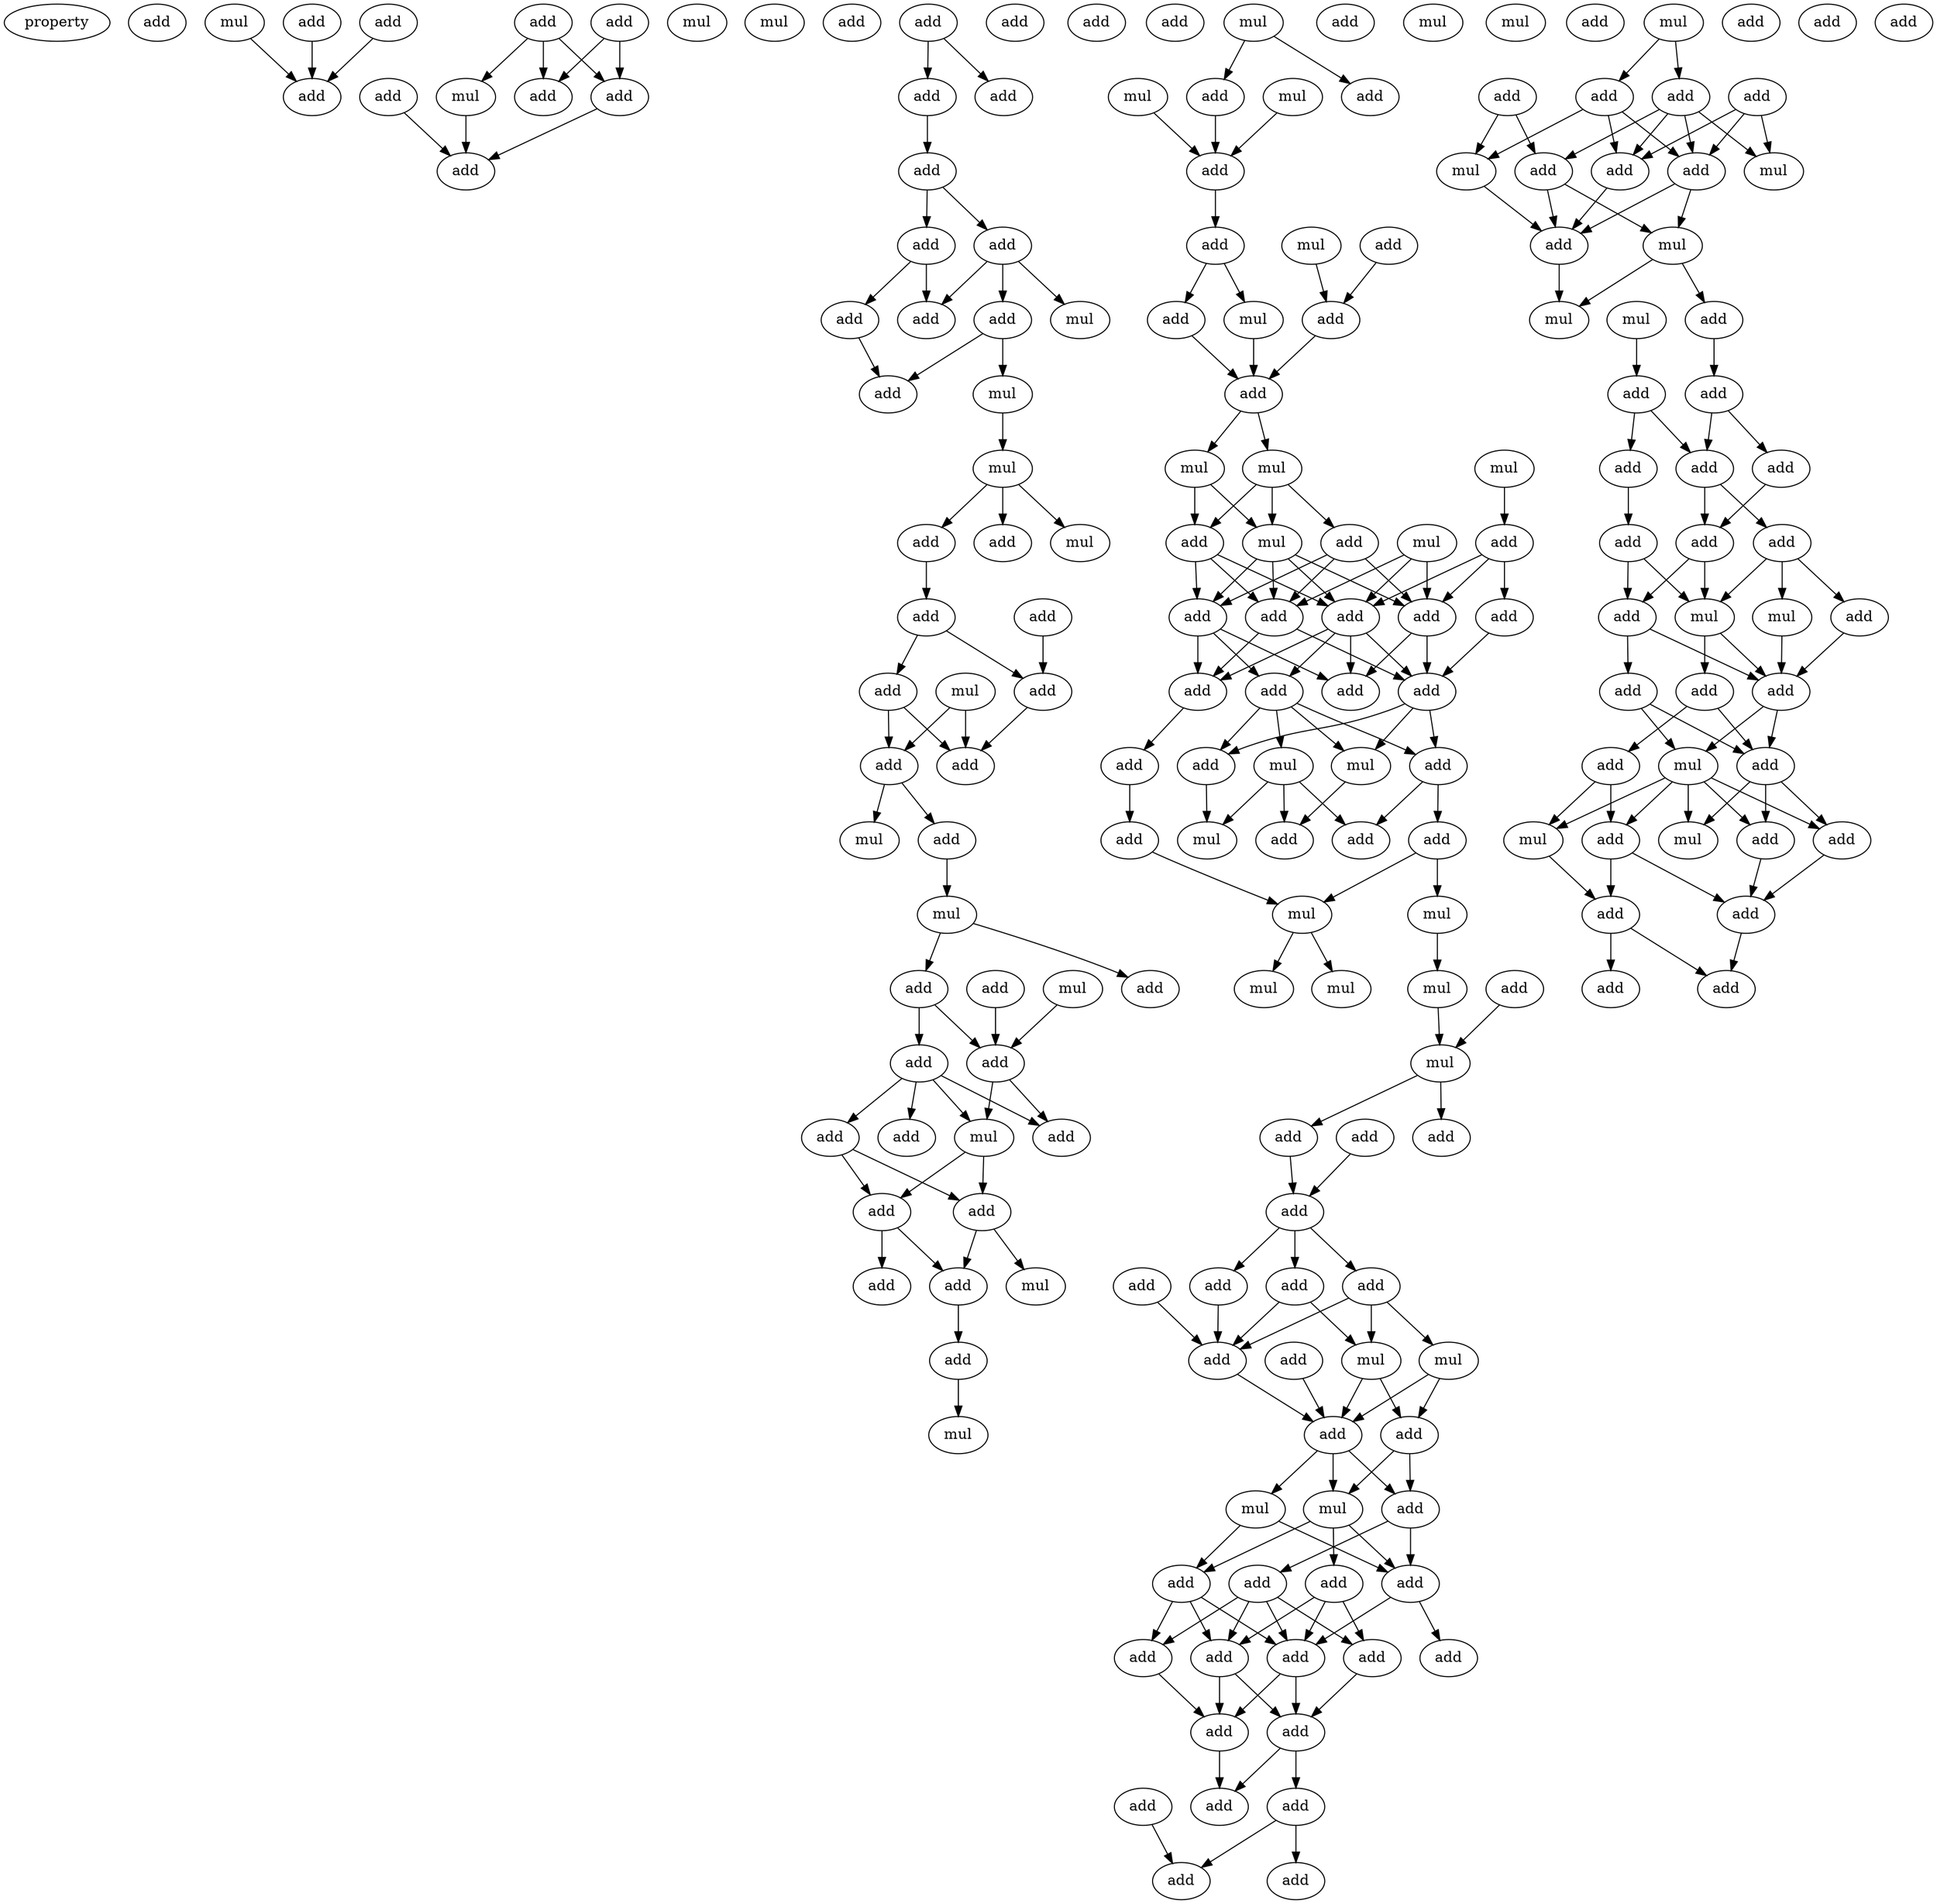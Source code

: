 digraph {
    node [fontcolor=black]
    property [mul=2,lf=1.1]
    0 [ label = add ];
    1 [ label = mul ];
    2 [ label = add ];
    3 [ label = add ];
    4 [ label = add ];
    5 [ label = add ];
    6 [ label = add ];
    7 [ label = add ];
    8 [ label = mul ];
    9 [ label = add ];
    10 [ label = add ];
    11 [ label = mul ];
    12 [ label = add ];
    13 [ label = mul ];
    14 [ label = add ];
    15 [ label = add ];
    16 [ label = add ];
    17 [ label = add ];
    18 [ label = add ];
    19 [ label = add ];
    20 [ label = add ];
    21 [ label = add ];
    22 [ label = add ];
    23 [ label = add ];
    24 [ label = mul ];
    25 [ label = add ];
    26 [ label = mul ];
    27 [ label = add ];
    28 [ label = mul ];
    29 [ label = add ];
    30 [ label = add ];
    31 [ label = mul ];
    32 [ label = add ];
    33 [ label = add ];
    34 [ label = mul ];
    35 [ label = add ];
    36 [ label = add ];
    37 [ label = add ];
    38 [ label = add ];
    39 [ label = mul ];
    40 [ label = add ];
    41 [ label = mul ];
    42 [ label = add ];
    43 [ label = add ];
    44 [ label = add ];
    45 [ label = add ];
    46 [ label = mul ];
    47 [ label = add ];
    48 [ label = add ];
    49 [ label = mul ];
    50 [ label = add ];
    51 [ label = add ];
    52 [ label = add ];
    53 [ label = add ];
    54 [ label = add ];
    55 [ label = mul ];
    56 [ label = add ];
    57 [ label = add ];
    58 [ label = add ];
    59 [ label = mul ];
    60 [ label = add ];
    61 [ label = mul ];
    62 [ label = mul ];
    63 [ label = add ];
    64 [ label = mul ];
    65 [ label = add ];
    66 [ label = add ];
    67 [ label = add ];
    68 [ label = mul ];
    69 [ label = add ];
    70 [ label = mul ];
    71 [ label = mul ];
    72 [ label = add ];
    73 [ label = mul ];
    74 [ label = add ];
    75 [ label = add ];
    76 [ label = add ];
    77 [ label = mul ];
    78 [ label = mul ];
    79 [ label = mul ];
    80 [ label = add ];
    81 [ label = mul ];
    82 [ label = add ];
    83 [ label = add ];
    84 [ label = mul ];
    85 [ label = add ];
    86 [ label = add ];
    87 [ label = add ];
    88 [ label = add ];
    89 [ label = add ];
    90 [ label = add ];
    91 [ label = add ];
    92 [ label = add ];
    93 [ label = add ];
    94 [ label = add ];
    95 [ label = add ];
    96 [ label = mul ];
    97 [ label = add ];
    98 [ label = mul ];
    99 [ label = add ];
    100 [ label = add ];
    101 [ label = mul ];
    102 [ label = add ];
    103 [ label = add ];
    104 [ label = mul ];
    105 [ label = mul ];
    106 [ label = mul ];
    107 [ label = mul ];
    108 [ label = add ];
    109 [ label = mul ];
    110 [ label = mul ];
    111 [ label = add ];
    112 [ label = add ];
    113 [ label = add ];
    114 [ label = add ];
    115 [ label = add ];
    116 [ label = add ];
    117 [ label = add ];
    118 [ label = add ];
    119 [ label = mul ];
    120 [ label = add ];
    121 [ label = add ];
    122 [ label = mul ];
    123 [ label = add ];
    124 [ label = add ];
    125 [ label = mul ];
    126 [ label = mul ];
    127 [ label = add ];
    128 [ label = add ];
    129 [ label = add ];
    130 [ label = add ];
    131 [ label = add ];
    132 [ label = add ];
    133 [ label = add ];
    134 [ label = add ];
    135 [ label = add ];
    136 [ label = add ];
    137 [ label = add ];
    138 [ label = add ];
    139 [ label = add ];
    140 [ label = add ];
    141 [ label = add ];
    142 [ label = add ];
    143 [ label = add ];
    144 [ label = add ];
    145 [ label = mul ];
    146 [ label = add ];
    147 [ label = add ];
    148 [ label = add ];
    149 [ label = add ];
    150 [ label = add ];
    151 [ label = add ];
    152 [ label = mul ];
    153 [ label = add ];
    154 [ label = mul ];
    155 [ label = mul ];
    156 [ label = add ];
    157 [ label = add ];
    158 [ label = mul ];
    159 [ label = mul ];
    160 [ label = add ];
    161 [ label = add ];
    162 [ label = add ];
    163 [ label = add ];
    164 [ label = add ];
    165 [ label = add ];
    166 [ label = add ];
    167 [ label = add ];
    168 [ label = mul ];
    169 [ label = add ];
    170 [ label = add ];
    171 [ label = mul ];
    172 [ label = add ];
    173 [ label = add ];
    174 [ label = add ];
    175 [ label = add ];
    176 [ label = add ];
    177 [ label = mul ];
    178 [ label = add ];
    179 [ label = mul ];
    180 [ label = add ];
    181 [ label = add ];
    182 [ label = mul ];
    183 [ label = add ];
    184 [ label = add ];
    185 [ label = add ];
    186 [ label = add ];
    187 [ label = add ];
    188 [ label = add ];
    189 [ label = add ];
    1 -> 4 [ name = 0 ];
    2 -> 4 [ name = 1 ];
    3 -> 4 [ name = 2 ];
    5 -> 9 [ name = 3 ];
    5 -> 10 [ name = 4 ];
    6 -> 8 [ name = 5 ];
    6 -> 9 [ name = 6 ];
    6 -> 10 [ name = 7 ];
    7 -> 12 [ name = 8 ];
    8 -> 12 [ name = 9 ];
    9 -> 12 [ name = 10 ];
    15 -> 16 [ name = 11 ];
    15 -> 17 [ name = 12 ];
    16 -> 19 [ name = 13 ];
    19 -> 20 [ name = 14 ];
    19 -> 21 [ name = 15 ];
    20 -> 22 [ name = 16 ];
    20 -> 24 [ name = 17 ];
    20 -> 25 [ name = 18 ];
    21 -> 23 [ name = 19 ];
    21 -> 25 [ name = 20 ];
    22 -> 26 [ name = 21 ];
    22 -> 27 [ name = 22 ];
    23 -> 27 [ name = 23 ];
    26 -> 28 [ name = 24 ];
    28 -> 29 [ name = 25 ];
    28 -> 30 [ name = 26 ];
    28 -> 31 [ name = 27 ];
    29 -> 33 [ name = 28 ];
    32 -> 36 [ name = 29 ];
    33 -> 35 [ name = 30 ];
    33 -> 36 [ name = 31 ];
    34 -> 37 [ name = 32 ];
    34 -> 38 [ name = 33 ];
    35 -> 37 [ name = 34 ];
    35 -> 38 [ name = 35 ];
    36 -> 38 [ name = 36 ];
    37 -> 39 [ name = 37 ];
    37 -> 40 [ name = 38 ];
    40 -> 41 [ name = 39 ];
    41 -> 42 [ name = 40 ];
    41 -> 44 [ name = 41 ];
    42 -> 47 [ name = 42 ];
    42 -> 48 [ name = 43 ];
    43 -> 48 [ name = 44 ];
    46 -> 48 [ name = 45 ];
    47 -> 49 [ name = 46 ];
    47 -> 50 [ name = 47 ];
    47 -> 51 [ name = 48 ];
    47 -> 52 [ name = 49 ];
    48 -> 49 [ name = 50 ];
    48 -> 51 [ name = 51 ];
    49 -> 53 [ name = 52 ];
    49 -> 54 [ name = 53 ];
    52 -> 53 [ name = 54 ];
    52 -> 54 [ name = 55 ];
    53 -> 56 [ name = 56 ];
    53 -> 57 [ name = 57 ];
    54 -> 55 [ name = 58 ];
    54 -> 57 [ name = 59 ];
    57 -> 58 [ name = 60 ];
    58 -> 59 [ name = 61 ];
    61 -> 63 [ name = 62 ];
    61 -> 66 [ name = 63 ];
    62 -> 67 [ name = 64 ];
    63 -> 67 [ name = 65 ];
    64 -> 67 [ name = 66 ];
    67 -> 72 [ name = 67 ];
    69 -> 74 [ name = 68 ];
    71 -> 74 [ name = 69 ];
    72 -> 73 [ name = 70 ];
    72 -> 75 [ name = 71 ];
    73 -> 76 [ name = 72 ];
    74 -> 76 [ name = 73 ];
    75 -> 76 [ name = 74 ];
    76 -> 77 [ name = 75 ];
    76 -> 78 [ name = 76 ];
    77 -> 81 [ name = 77 ];
    77 -> 82 [ name = 78 ];
    77 -> 83 [ name = 79 ];
    78 -> 81 [ name = 80 ];
    78 -> 83 [ name = 81 ];
    79 -> 80 [ name = 82 ];
    80 -> 86 [ name = 83 ];
    80 -> 87 [ name = 84 ];
    80 -> 89 [ name = 85 ];
    81 -> 85 [ name = 86 ];
    81 -> 87 [ name = 87 ];
    81 -> 88 [ name = 88 ];
    81 -> 89 [ name = 89 ];
    82 -> 85 [ name = 90 ];
    82 -> 88 [ name = 91 ];
    82 -> 89 [ name = 92 ];
    83 -> 85 [ name = 93 ];
    83 -> 87 [ name = 94 ];
    83 -> 88 [ name = 95 ];
    84 -> 87 [ name = 96 ];
    84 -> 88 [ name = 97 ];
    84 -> 89 [ name = 98 ];
    85 -> 91 [ name = 99 ];
    85 -> 92 [ name = 100 ];
    85 -> 93 [ name = 101 ];
    86 -> 90 [ name = 102 ];
    87 -> 90 [ name = 103 ];
    87 -> 91 [ name = 104 ];
    87 -> 92 [ name = 105 ];
    87 -> 93 [ name = 106 ];
    88 -> 90 [ name = 107 ];
    88 -> 93 [ name = 108 ];
    89 -> 90 [ name = 109 ];
    89 -> 92 [ name = 110 ];
    90 -> 95 [ name = 111 ];
    90 -> 96 [ name = 112 ];
    90 -> 97 [ name = 113 ];
    91 -> 95 [ name = 114 ];
    91 -> 96 [ name = 115 ];
    91 -> 97 [ name = 116 ];
    91 -> 98 [ name = 117 ];
    93 -> 94 [ name = 118 ];
    94 -> 100 [ name = 119 ];
    95 -> 102 [ name = 120 ];
    95 -> 103 [ name = 121 ];
    96 -> 99 [ name = 122 ];
    97 -> 101 [ name = 123 ];
    98 -> 99 [ name = 124 ];
    98 -> 101 [ name = 125 ];
    98 -> 103 [ name = 126 ];
    100 -> 104 [ name = 127 ];
    102 -> 104 [ name = 128 ];
    102 -> 105 [ name = 129 ];
    104 -> 106 [ name = 130 ];
    104 -> 109 [ name = 131 ];
    105 -> 107 [ name = 132 ];
    107 -> 110 [ name = 133 ];
    108 -> 110 [ name = 134 ];
    110 -> 111 [ name = 135 ];
    110 -> 112 [ name = 136 ];
    111 -> 114 [ name = 137 ];
    113 -> 114 [ name = 138 ];
    114 -> 115 [ name = 139 ];
    114 -> 116 [ name = 140 ];
    114 -> 117 [ name = 141 ];
    115 -> 119 [ name = 142 ];
    115 -> 121 [ name = 143 ];
    116 -> 121 [ name = 144 ];
    117 -> 119 [ name = 145 ];
    117 -> 121 [ name = 146 ];
    117 -> 122 [ name = 147 ];
    118 -> 121 [ name = 148 ];
    119 -> 123 [ name = 149 ];
    119 -> 124 [ name = 150 ];
    120 -> 123 [ name = 151 ];
    121 -> 123 [ name = 152 ];
    122 -> 123 [ name = 153 ];
    122 -> 124 [ name = 154 ];
    123 -> 125 [ name = 155 ];
    123 -> 126 [ name = 156 ];
    123 -> 127 [ name = 157 ];
    124 -> 126 [ name = 158 ];
    124 -> 127 [ name = 159 ];
    125 -> 128 [ name = 160 ];
    125 -> 130 [ name = 161 ];
    126 -> 128 [ name = 162 ];
    126 -> 130 [ name = 163 ];
    126 -> 131 [ name = 164 ];
    127 -> 129 [ name = 165 ];
    127 -> 130 [ name = 166 ];
    128 -> 133 [ name = 167 ];
    128 -> 134 [ name = 168 ];
    128 -> 136 [ name = 169 ];
    129 -> 133 [ name = 170 ];
    129 -> 134 [ name = 171 ];
    129 -> 135 [ name = 172 ];
    129 -> 136 [ name = 173 ];
    130 -> 132 [ name = 174 ];
    130 -> 133 [ name = 175 ];
    131 -> 133 [ name = 176 ];
    131 -> 134 [ name = 177 ];
    131 -> 135 [ name = 178 ];
    133 -> 137 [ name = 179 ];
    133 -> 138 [ name = 180 ];
    134 -> 137 [ name = 181 ];
    134 -> 138 [ name = 182 ];
    135 -> 137 [ name = 183 ];
    136 -> 138 [ name = 184 ];
    137 -> 139 [ name = 185 ];
    137 -> 140 [ name = 186 ];
    138 -> 140 [ name = 187 ];
    139 -> 143 [ name = 188 ];
    139 -> 144 [ name = 189 ];
    142 -> 143 [ name = 190 ];
    145 -> 148 [ name = 191 ];
    145 -> 149 [ name = 192 ];
    146 -> 152 [ name = 193 ];
    146 -> 153 [ name = 194 ];
    147 -> 150 [ name = 195 ];
    147 -> 151 [ name = 196 ];
    147 -> 154 [ name = 197 ];
    148 -> 150 [ name = 198 ];
    148 -> 151 [ name = 199 ];
    148 -> 152 [ name = 200 ];
    149 -> 150 [ name = 201 ];
    149 -> 151 [ name = 202 ];
    149 -> 153 [ name = 203 ];
    149 -> 154 [ name = 204 ];
    150 -> 155 [ name = 205 ];
    150 -> 156 [ name = 206 ];
    151 -> 156 [ name = 207 ];
    152 -> 156 [ name = 208 ];
    153 -> 155 [ name = 209 ];
    153 -> 156 [ name = 210 ];
    155 -> 157 [ name = 211 ];
    155 -> 158 [ name = 212 ];
    156 -> 158 [ name = 213 ];
    157 -> 160 [ name = 214 ];
    159 -> 161 [ name = 215 ];
    160 -> 162 [ name = 216 ];
    160 -> 164 [ name = 217 ];
    161 -> 163 [ name = 218 ];
    161 -> 164 [ name = 219 ];
    162 -> 166 [ name = 220 ];
    163 -> 167 [ name = 221 ];
    164 -> 165 [ name = 222 ];
    164 -> 166 [ name = 223 ];
    165 -> 168 [ name = 224 ];
    165 -> 169 [ name = 225 ];
    165 -> 171 [ name = 226 ];
    166 -> 170 [ name = 227 ];
    166 -> 171 [ name = 228 ];
    167 -> 170 [ name = 229 ];
    167 -> 171 [ name = 230 ];
    168 -> 172 [ name = 231 ];
    169 -> 172 [ name = 232 ];
    170 -> 172 [ name = 233 ];
    170 -> 174 [ name = 234 ];
    171 -> 172 [ name = 235 ];
    171 -> 173 [ name = 236 ];
    172 -> 175 [ name = 237 ];
    172 -> 177 [ name = 238 ];
    173 -> 175 [ name = 239 ];
    173 -> 176 [ name = 240 ];
    174 -> 175 [ name = 241 ];
    174 -> 177 [ name = 242 ];
    175 -> 180 [ name = 243 ];
    175 -> 181 [ name = 244 ];
    175 -> 182 [ name = 245 ];
    176 -> 178 [ name = 246 ];
    176 -> 179 [ name = 247 ];
    177 -> 178 [ name = 248 ];
    177 -> 179 [ name = 249 ];
    177 -> 180 [ name = 250 ];
    177 -> 181 [ name = 251 ];
    177 -> 182 [ name = 252 ];
    178 -> 183 [ name = 253 ];
    178 -> 184 [ name = 254 ];
    179 -> 184 [ name = 255 ];
    180 -> 183 [ name = 256 ];
    181 -> 183 [ name = 257 ];
    183 -> 189 [ name = 258 ];
    184 -> 187 [ name = 259 ];
    184 -> 189 [ name = 260 ];
}
